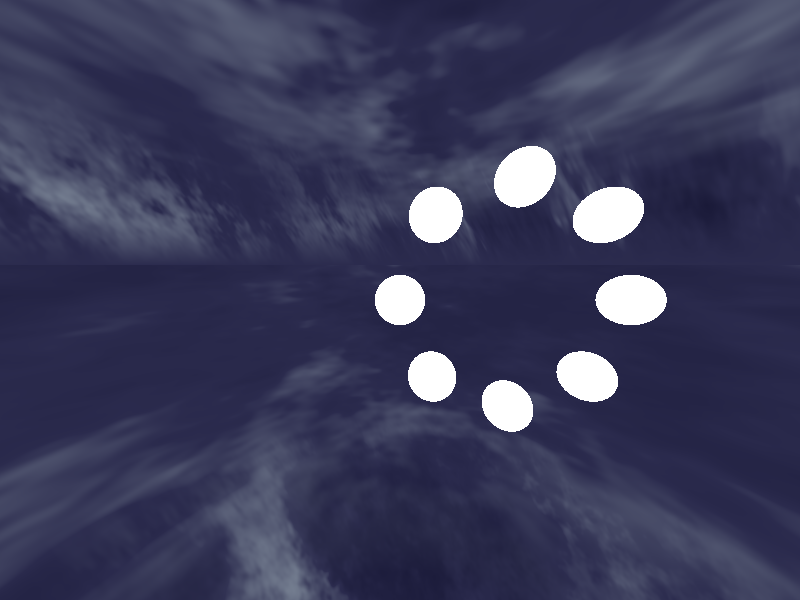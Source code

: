 //
#version 3.7;

#include "colors.inc"
#include "skies.inc"
#include "glass.inc"


global_settings {
	assumed_gamma 2.2
	max_trace_level 9
}



camera {
	location <0,3,-20>
	look_at <0,0,0>
	angle 120
}

light_source { <1, 10, -10> color rgb 1}

sky_sphere {
    S_Cloud4
}


#declare moverange = 20;
#declare num = 16;
#declare cn = int(log(num)/log(2))+1;

#declare c = array[8]{
	Red,Green,Blue,Yellow,Cyan,Magenta,Aquamarine,Coral}

#if (1 = 1)
	#declare tick = clock;
	#declare limitN = 8;

#else
	#declare cycle = num*2-1;

	
	#declare tickunit = 1/(cycle);
	#declare tick = clock*cycle - int(clock*cycle);
	
	#declare limitN = 1+int(clock/tickunit);
	#if (clock >.5)
		#declare limitN = num*2-limitN;
	#end
	
	#warning concat("info :"  ,str(cycle,2,0) ,":[" str(limitN,2,0), "/",str(num,2,0),"] " 
					, "  ", str(clock/tickunit,2,1)
					,": (" , str(tick,2,2) , "<=", str(clock,2,2) , ") "
					,"cn:", str(cn , 2,0) , " tickunit:", str(tickunit,2,2) )
#end

#if (clock = 1.1)
#else

//blob{
//	threshold 2
	#for (i,0,limitN-1)
		#declare k = (i/ limitN  ) *pi;
		#declare ct =cos((tick + i/num)*2*pi)*moverange;
		#declare ci = mod(i,8);
		
		sphere {<ct*cos(k),ct*sin(k),0> 2.2
		//sphere {<ct,ct,0> 5 8
			pigment {Clear}
			finish { F_Glass1 }
			interior {I_Glass1 fade_color color c[ci]}
		}
	#end
	
	
	sphere {<cos(tick*2*pi)*moverange,sin(tick*2*pi)*moverange,0> 2.2
		//sphere {<ct,ct,0> 5 8
		pigment {Clear}
		finish { F_Glass1 }
		interior {I_Glass1 fade_color color c[0]}
	}

//}
#end
